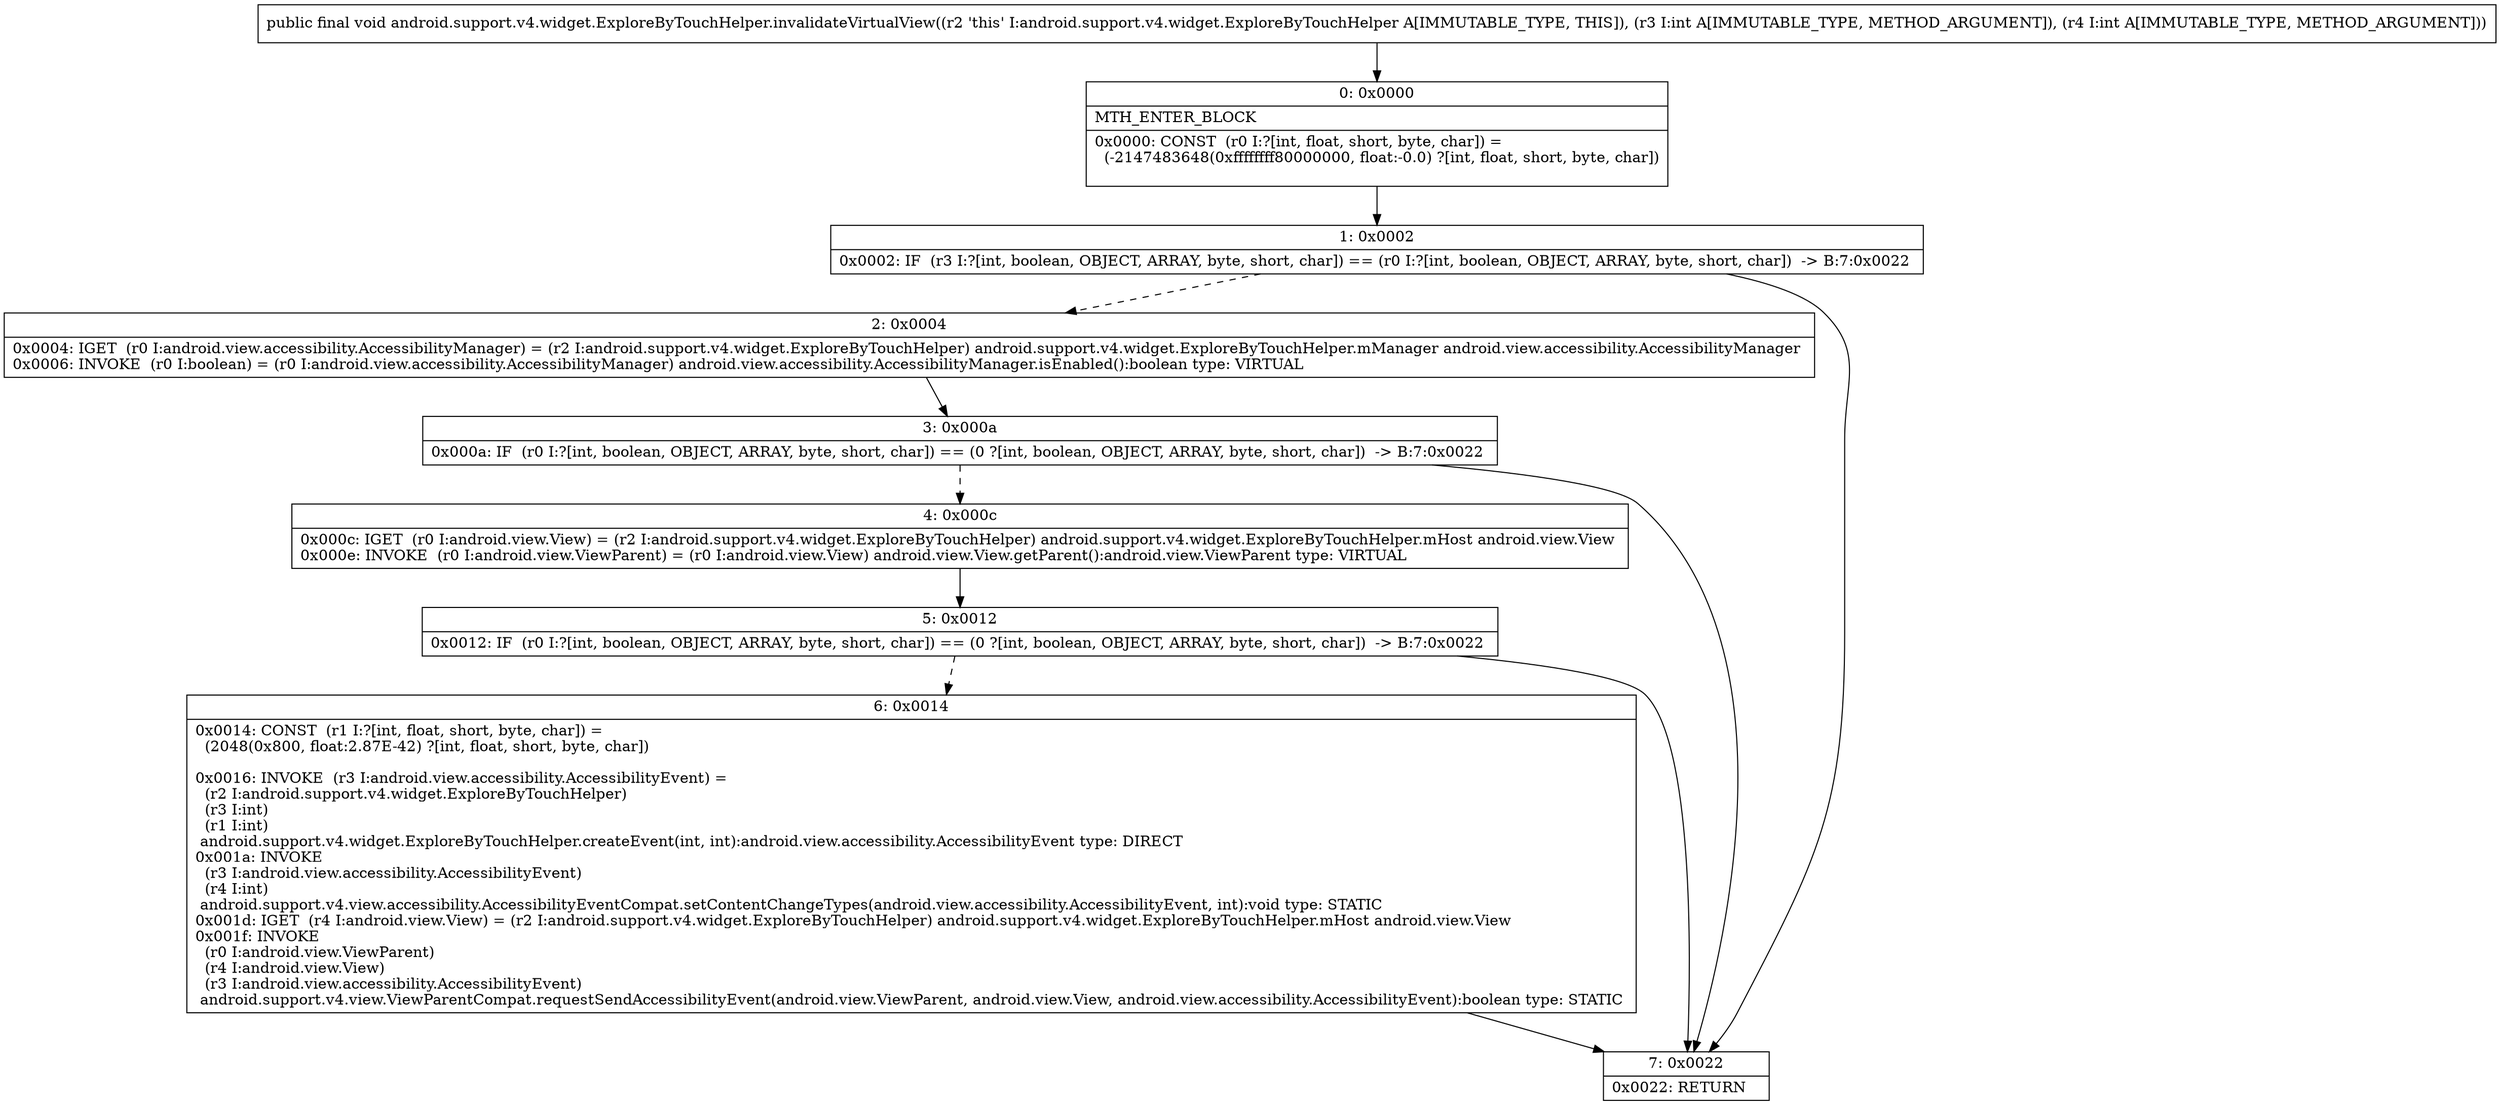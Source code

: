 digraph "CFG forandroid.support.v4.widget.ExploreByTouchHelper.invalidateVirtualView(II)V" {
Node_0 [shape=record,label="{0\:\ 0x0000|MTH_ENTER_BLOCK\l|0x0000: CONST  (r0 I:?[int, float, short, byte, char]) = \l  (\-2147483648(0xffffffff80000000, float:\-0.0) ?[int, float, short, byte, char])\l \l}"];
Node_1 [shape=record,label="{1\:\ 0x0002|0x0002: IF  (r3 I:?[int, boolean, OBJECT, ARRAY, byte, short, char]) == (r0 I:?[int, boolean, OBJECT, ARRAY, byte, short, char])  \-\> B:7:0x0022 \l}"];
Node_2 [shape=record,label="{2\:\ 0x0004|0x0004: IGET  (r0 I:android.view.accessibility.AccessibilityManager) = (r2 I:android.support.v4.widget.ExploreByTouchHelper) android.support.v4.widget.ExploreByTouchHelper.mManager android.view.accessibility.AccessibilityManager \l0x0006: INVOKE  (r0 I:boolean) = (r0 I:android.view.accessibility.AccessibilityManager) android.view.accessibility.AccessibilityManager.isEnabled():boolean type: VIRTUAL \l}"];
Node_3 [shape=record,label="{3\:\ 0x000a|0x000a: IF  (r0 I:?[int, boolean, OBJECT, ARRAY, byte, short, char]) == (0 ?[int, boolean, OBJECT, ARRAY, byte, short, char])  \-\> B:7:0x0022 \l}"];
Node_4 [shape=record,label="{4\:\ 0x000c|0x000c: IGET  (r0 I:android.view.View) = (r2 I:android.support.v4.widget.ExploreByTouchHelper) android.support.v4.widget.ExploreByTouchHelper.mHost android.view.View \l0x000e: INVOKE  (r0 I:android.view.ViewParent) = (r0 I:android.view.View) android.view.View.getParent():android.view.ViewParent type: VIRTUAL \l}"];
Node_5 [shape=record,label="{5\:\ 0x0012|0x0012: IF  (r0 I:?[int, boolean, OBJECT, ARRAY, byte, short, char]) == (0 ?[int, boolean, OBJECT, ARRAY, byte, short, char])  \-\> B:7:0x0022 \l}"];
Node_6 [shape=record,label="{6\:\ 0x0014|0x0014: CONST  (r1 I:?[int, float, short, byte, char]) = \l  (2048(0x800, float:2.87E\-42) ?[int, float, short, byte, char])\l \l0x0016: INVOKE  (r3 I:android.view.accessibility.AccessibilityEvent) = \l  (r2 I:android.support.v4.widget.ExploreByTouchHelper)\l  (r3 I:int)\l  (r1 I:int)\l android.support.v4.widget.ExploreByTouchHelper.createEvent(int, int):android.view.accessibility.AccessibilityEvent type: DIRECT \l0x001a: INVOKE  \l  (r3 I:android.view.accessibility.AccessibilityEvent)\l  (r4 I:int)\l android.support.v4.view.accessibility.AccessibilityEventCompat.setContentChangeTypes(android.view.accessibility.AccessibilityEvent, int):void type: STATIC \l0x001d: IGET  (r4 I:android.view.View) = (r2 I:android.support.v4.widget.ExploreByTouchHelper) android.support.v4.widget.ExploreByTouchHelper.mHost android.view.View \l0x001f: INVOKE  \l  (r0 I:android.view.ViewParent)\l  (r4 I:android.view.View)\l  (r3 I:android.view.accessibility.AccessibilityEvent)\l android.support.v4.view.ViewParentCompat.requestSendAccessibilityEvent(android.view.ViewParent, android.view.View, android.view.accessibility.AccessibilityEvent):boolean type: STATIC \l}"];
Node_7 [shape=record,label="{7\:\ 0x0022|0x0022: RETURN   \l}"];
MethodNode[shape=record,label="{public final void android.support.v4.widget.ExploreByTouchHelper.invalidateVirtualView((r2 'this' I:android.support.v4.widget.ExploreByTouchHelper A[IMMUTABLE_TYPE, THIS]), (r3 I:int A[IMMUTABLE_TYPE, METHOD_ARGUMENT]), (r4 I:int A[IMMUTABLE_TYPE, METHOD_ARGUMENT])) }"];
MethodNode -> Node_0;
Node_0 -> Node_1;
Node_1 -> Node_2[style=dashed];
Node_1 -> Node_7;
Node_2 -> Node_3;
Node_3 -> Node_4[style=dashed];
Node_3 -> Node_7;
Node_4 -> Node_5;
Node_5 -> Node_6[style=dashed];
Node_5 -> Node_7;
Node_6 -> Node_7;
}

